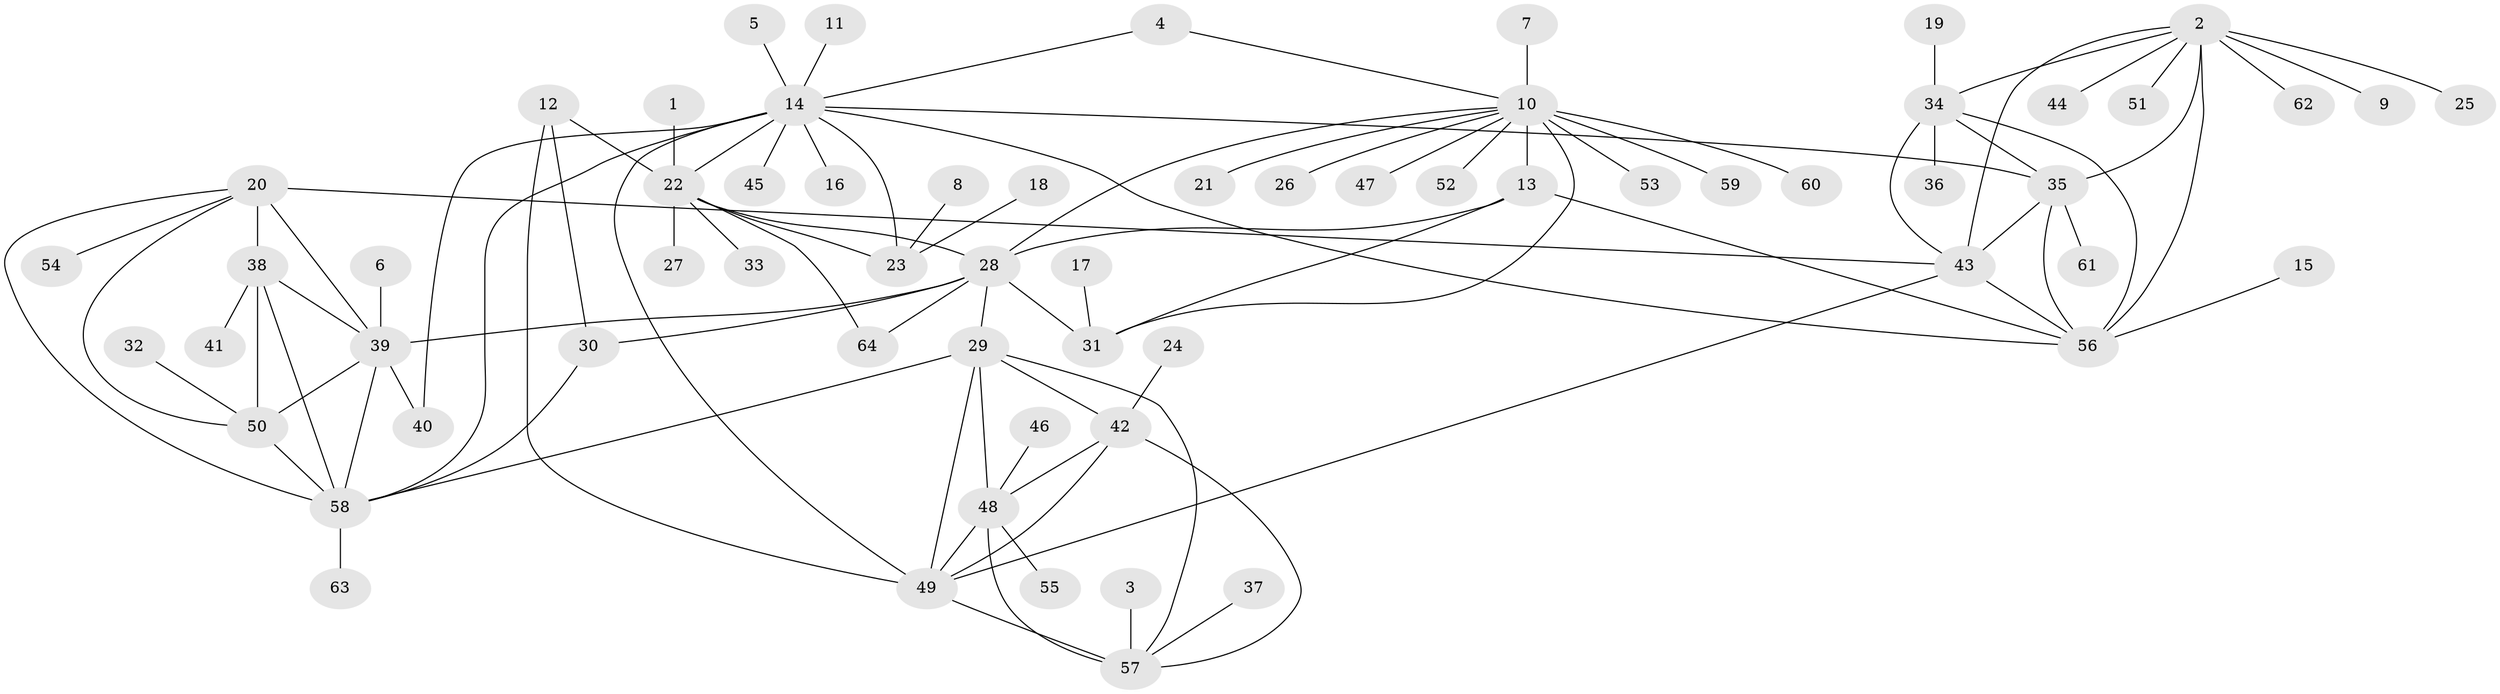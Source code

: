 // original degree distribution, {9: 0.064, 8: 0.048, 6: 0.032, 10: 0.032, 7: 0.048, 14: 0.008, 12: 0.008, 2: 0.136, 3: 0.048, 1: 0.576}
// Generated by graph-tools (version 1.1) at 2025/02/03/09/25 03:02:43]
// undirected, 64 vertices, 98 edges
graph export_dot {
graph [start="1"]
  node [color=gray90,style=filled];
  1;
  2;
  3;
  4;
  5;
  6;
  7;
  8;
  9;
  10;
  11;
  12;
  13;
  14;
  15;
  16;
  17;
  18;
  19;
  20;
  21;
  22;
  23;
  24;
  25;
  26;
  27;
  28;
  29;
  30;
  31;
  32;
  33;
  34;
  35;
  36;
  37;
  38;
  39;
  40;
  41;
  42;
  43;
  44;
  45;
  46;
  47;
  48;
  49;
  50;
  51;
  52;
  53;
  54;
  55;
  56;
  57;
  58;
  59;
  60;
  61;
  62;
  63;
  64;
  1 -- 22 [weight=1.0];
  2 -- 9 [weight=1.0];
  2 -- 25 [weight=1.0];
  2 -- 34 [weight=2.0];
  2 -- 35 [weight=2.0];
  2 -- 43 [weight=2.0];
  2 -- 44 [weight=1.0];
  2 -- 51 [weight=1.0];
  2 -- 56 [weight=2.0];
  2 -- 62 [weight=1.0];
  3 -- 57 [weight=1.0];
  4 -- 10 [weight=1.0];
  4 -- 14 [weight=1.0];
  5 -- 14 [weight=1.0];
  6 -- 39 [weight=1.0];
  7 -- 10 [weight=1.0];
  8 -- 23 [weight=1.0];
  10 -- 13 [weight=3.0];
  10 -- 21 [weight=1.0];
  10 -- 26 [weight=1.0];
  10 -- 28 [weight=3.0];
  10 -- 31 [weight=3.0];
  10 -- 47 [weight=1.0];
  10 -- 52 [weight=1.0];
  10 -- 53 [weight=1.0];
  10 -- 59 [weight=1.0];
  10 -- 60 [weight=1.0];
  11 -- 14 [weight=1.0];
  12 -- 22 [weight=1.0];
  12 -- 30 [weight=1.0];
  12 -- 49 [weight=2.0];
  13 -- 28 [weight=1.0];
  13 -- 31 [weight=1.0];
  13 -- 56 [weight=1.0];
  14 -- 16 [weight=1.0];
  14 -- 22 [weight=4.0];
  14 -- 23 [weight=4.0];
  14 -- 35 [weight=1.0];
  14 -- 40 [weight=1.0];
  14 -- 45 [weight=1.0];
  14 -- 49 [weight=1.0];
  14 -- 56 [weight=1.0];
  14 -- 58 [weight=1.0];
  15 -- 56 [weight=1.0];
  17 -- 31 [weight=1.0];
  18 -- 23 [weight=1.0];
  19 -- 34 [weight=1.0];
  20 -- 38 [weight=2.0];
  20 -- 39 [weight=1.0];
  20 -- 43 [weight=1.0];
  20 -- 50 [weight=1.0];
  20 -- 54 [weight=1.0];
  20 -- 58 [weight=1.0];
  22 -- 23 [weight=4.0];
  22 -- 27 [weight=1.0];
  22 -- 28 [weight=1.0];
  22 -- 33 [weight=1.0];
  22 -- 64 [weight=1.0];
  24 -- 42 [weight=1.0];
  28 -- 29 [weight=1.0];
  28 -- 30 [weight=1.0];
  28 -- 31 [weight=1.0];
  28 -- 39 [weight=1.0];
  28 -- 64 [weight=1.0];
  29 -- 42 [weight=1.0];
  29 -- 48 [weight=2.0];
  29 -- 49 [weight=1.0];
  29 -- 57 [weight=1.0];
  29 -- 58 [weight=1.0];
  30 -- 58 [weight=1.0];
  32 -- 50 [weight=1.0];
  34 -- 35 [weight=1.0];
  34 -- 36 [weight=1.0];
  34 -- 43 [weight=1.0];
  34 -- 56 [weight=1.0];
  35 -- 43 [weight=1.0];
  35 -- 56 [weight=1.0];
  35 -- 61 [weight=1.0];
  37 -- 57 [weight=1.0];
  38 -- 39 [weight=2.0];
  38 -- 41 [weight=1.0];
  38 -- 50 [weight=2.0];
  38 -- 58 [weight=2.0];
  39 -- 40 [weight=1.0];
  39 -- 50 [weight=1.0];
  39 -- 58 [weight=1.0];
  42 -- 48 [weight=2.0];
  42 -- 49 [weight=1.0];
  42 -- 57 [weight=1.0];
  43 -- 49 [weight=1.0];
  43 -- 56 [weight=1.0];
  46 -- 48 [weight=1.0];
  48 -- 49 [weight=2.0];
  48 -- 55 [weight=1.0];
  48 -- 57 [weight=2.0];
  49 -- 57 [weight=1.0];
  50 -- 58 [weight=1.0];
  58 -- 63 [weight=1.0];
}
